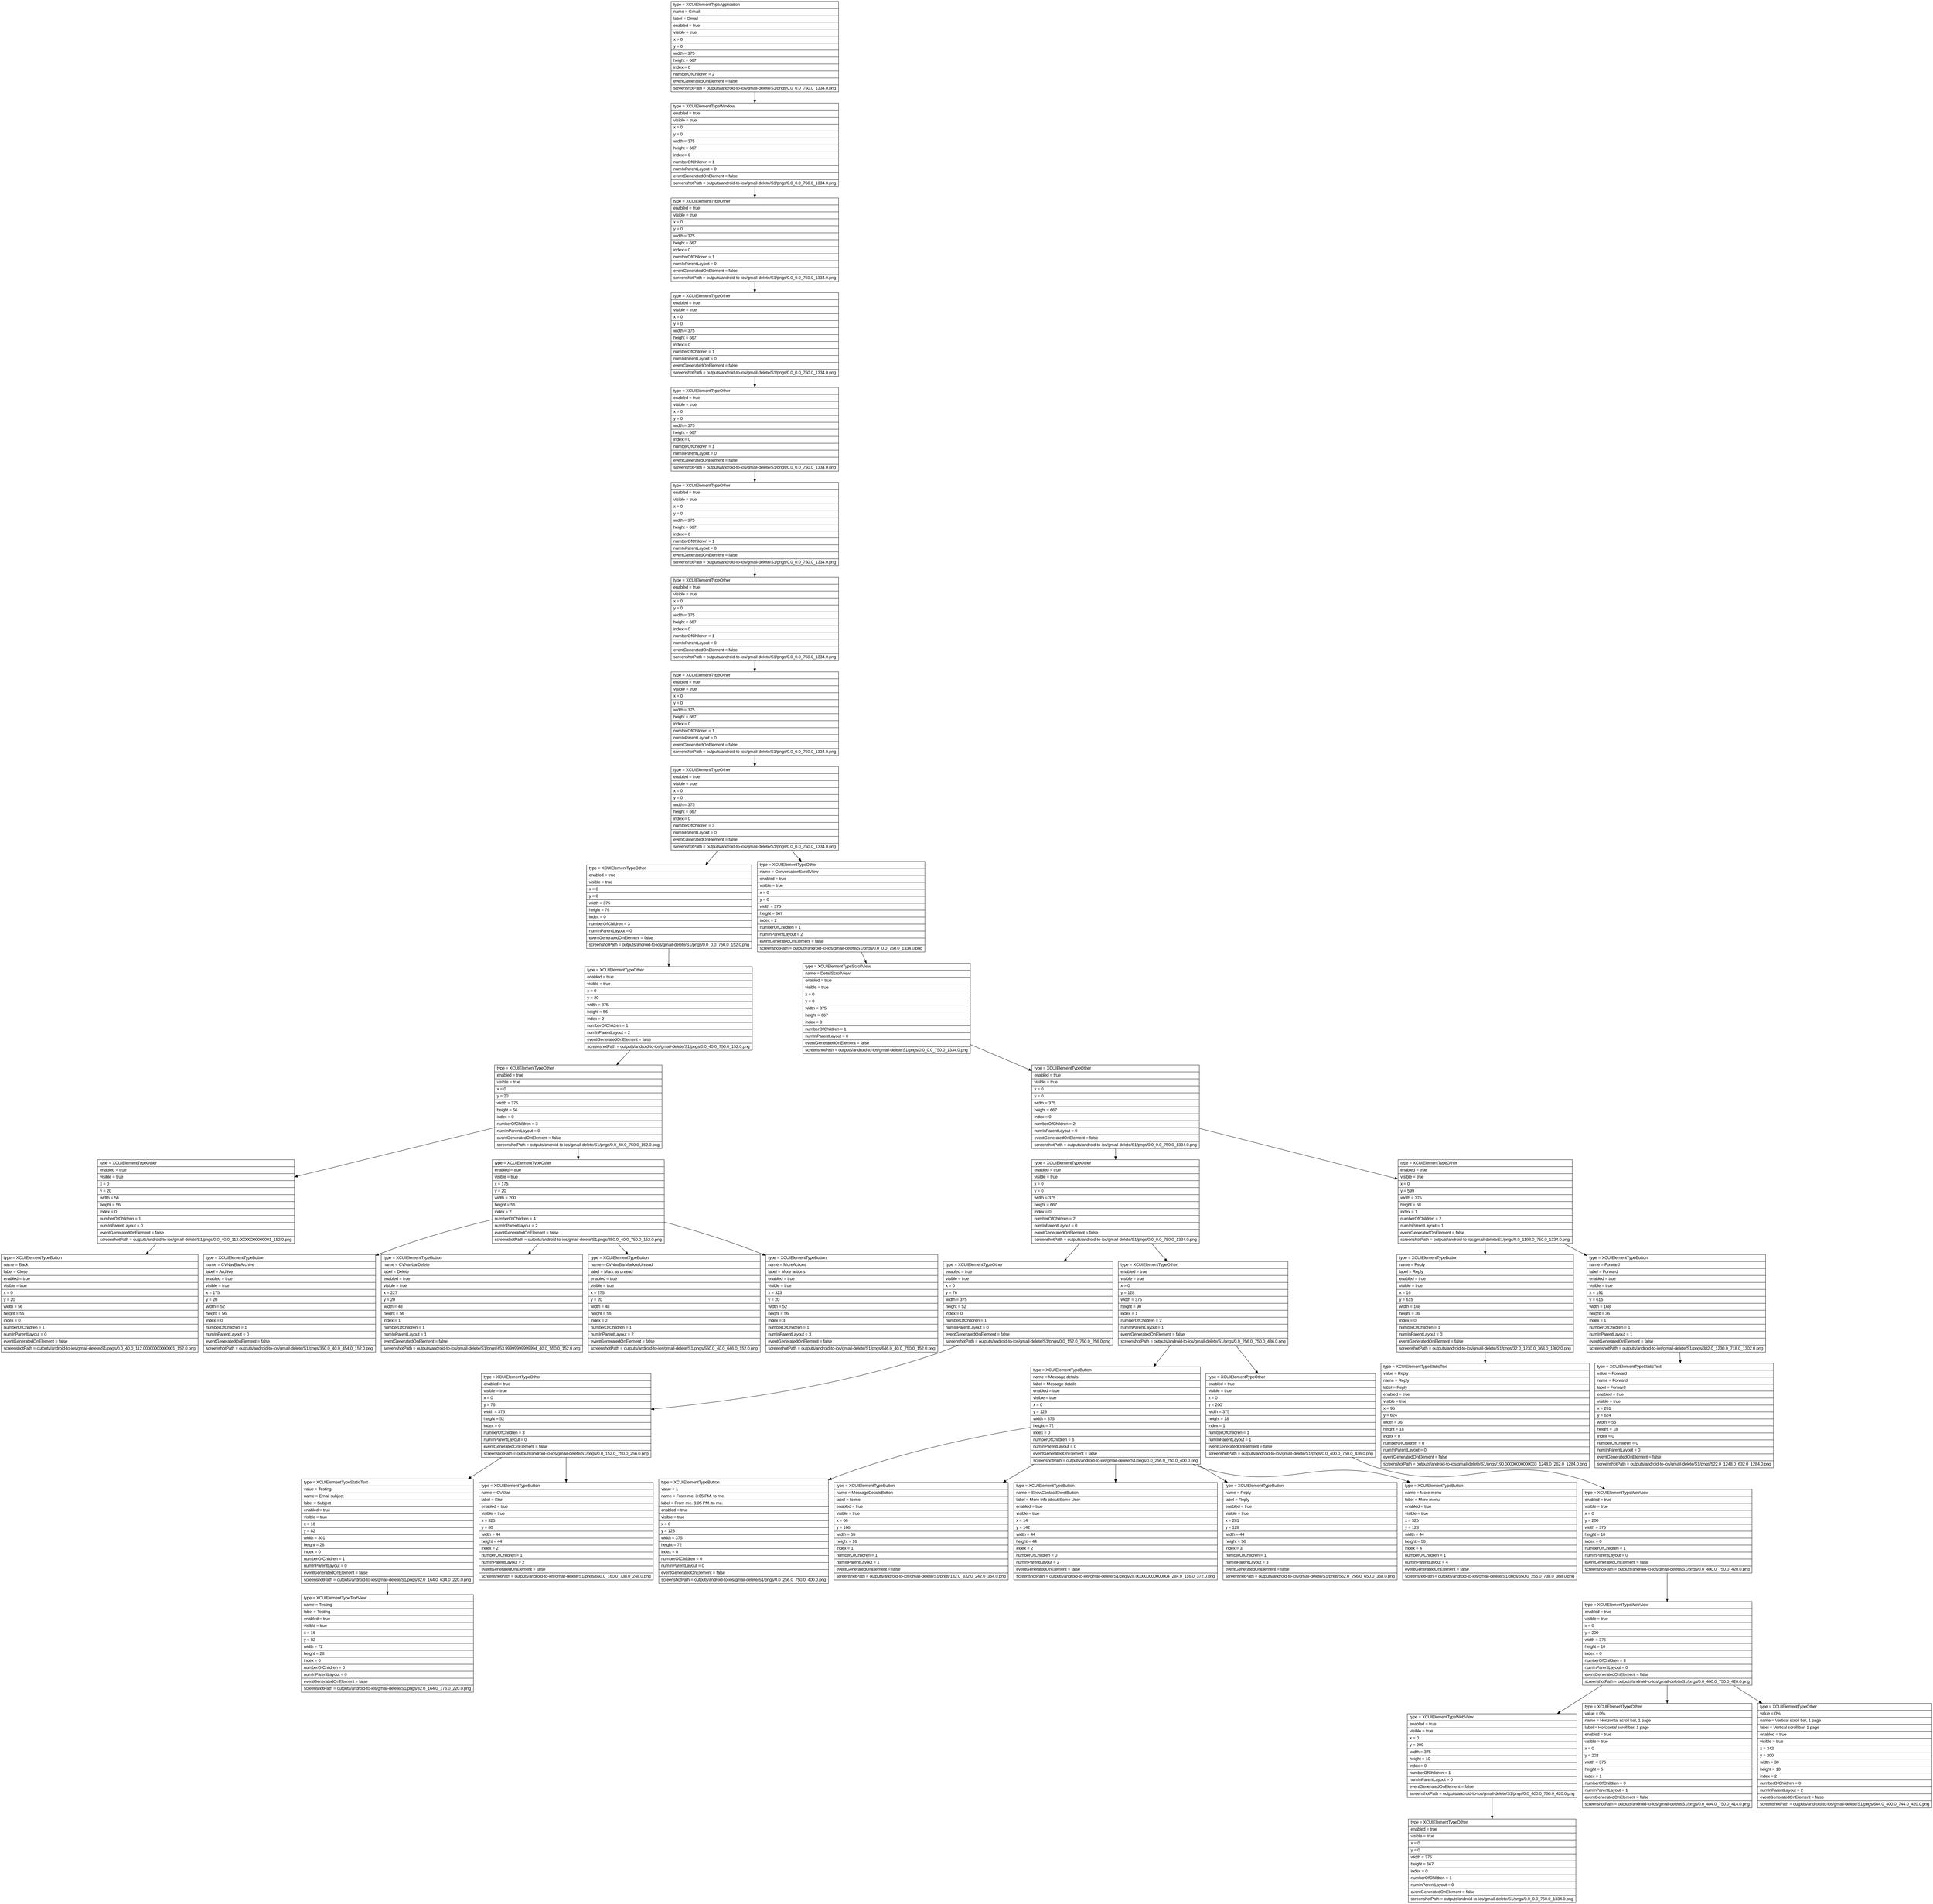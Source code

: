 digraph Layout {

	node [shape=record fontname=Arial];

	0	[label="{type = XCUIElementTypeApplication\l|name = Gmail\l|label = Gmail\l|enabled = true\l|visible = true\l|x = 0\l|y = 0\l|width = 375\l|height = 667\l|index = 0\l|numberOfChildren = 2\l|eventGeneratedOnElement = false \l|screenshotPath = outputs/android-to-ios/gmail-delete/S1/pngs/0.0_0.0_750.0_1334.0.png\l}"]
	1	[label="{type = XCUIElementTypeWindow\l|enabled = true\l|visible = true\l|x = 0\l|y = 0\l|width = 375\l|height = 667\l|index = 0\l|numberOfChildren = 1\l|numInParentLayout = 0\l|eventGeneratedOnElement = false \l|screenshotPath = outputs/android-to-ios/gmail-delete/S1/pngs/0.0_0.0_750.0_1334.0.png\l}"]
	2	[label="{type = XCUIElementTypeOther\l|enabled = true\l|visible = true\l|x = 0\l|y = 0\l|width = 375\l|height = 667\l|index = 0\l|numberOfChildren = 1\l|numInParentLayout = 0\l|eventGeneratedOnElement = false \l|screenshotPath = outputs/android-to-ios/gmail-delete/S1/pngs/0.0_0.0_750.0_1334.0.png\l}"]
	3	[label="{type = XCUIElementTypeOther\l|enabled = true\l|visible = true\l|x = 0\l|y = 0\l|width = 375\l|height = 667\l|index = 0\l|numberOfChildren = 1\l|numInParentLayout = 0\l|eventGeneratedOnElement = false \l|screenshotPath = outputs/android-to-ios/gmail-delete/S1/pngs/0.0_0.0_750.0_1334.0.png\l}"]
	4	[label="{type = XCUIElementTypeOther\l|enabled = true\l|visible = true\l|x = 0\l|y = 0\l|width = 375\l|height = 667\l|index = 0\l|numberOfChildren = 1\l|numInParentLayout = 0\l|eventGeneratedOnElement = false \l|screenshotPath = outputs/android-to-ios/gmail-delete/S1/pngs/0.0_0.0_750.0_1334.0.png\l}"]
	5	[label="{type = XCUIElementTypeOther\l|enabled = true\l|visible = true\l|x = 0\l|y = 0\l|width = 375\l|height = 667\l|index = 0\l|numberOfChildren = 1\l|numInParentLayout = 0\l|eventGeneratedOnElement = false \l|screenshotPath = outputs/android-to-ios/gmail-delete/S1/pngs/0.0_0.0_750.0_1334.0.png\l}"]
	6	[label="{type = XCUIElementTypeOther\l|enabled = true\l|visible = true\l|x = 0\l|y = 0\l|width = 375\l|height = 667\l|index = 0\l|numberOfChildren = 1\l|numInParentLayout = 0\l|eventGeneratedOnElement = false \l|screenshotPath = outputs/android-to-ios/gmail-delete/S1/pngs/0.0_0.0_750.0_1334.0.png\l}"]
	7	[label="{type = XCUIElementTypeOther\l|enabled = true\l|visible = true\l|x = 0\l|y = 0\l|width = 375\l|height = 667\l|index = 0\l|numberOfChildren = 1\l|numInParentLayout = 0\l|eventGeneratedOnElement = false \l|screenshotPath = outputs/android-to-ios/gmail-delete/S1/pngs/0.0_0.0_750.0_1334.0.png\l}"]
	8	[label="{type = XCUIElementTypeOther\l|enabled = true\l|visible = true\l|x = 0\l|y = 0\l|width = 375\l|height = 667\l|index = 0\l|numberOfChildren = 3\l|numInParentLayout = 0\l|eventGeneratedOnElement = false \l|screenshotPath = outputs/android-to-ios/gmail-delete/S1/pngs/0.0_0.0_750.0_1334.0.png\l}"]
	9	[label="{type = XCUIElementTypeOther\l|enabled = true\l|visible = true\l|x = 0\l|y = 0\l|width = 375\l|height = 76\l|index = 0\l|numberOfChildren = 3\l|numInParentLayout = 0\l|eventGeneratedOnElement = false \l|screenshotPath = outputs/android-to-ios/gmail-delete/S1/pngs/0.0_0.0_750.0_152.0.png\l}"]
	10	[label="{type = XCUIElementTypeOther\l|name = ConversationScrollView\l|enabled = true\l|visible = true\l|x = 0\l|y = 0\l|width = 375\l|height = 667\l|index = 2\l|numberOfChildren = 1\l|numInParentLayout = 2\l|eventGeneratedOnElement = false \l|screenshotPath = outputs/android-to-ios/gmail-delete/S1/pngs/0.0_0.0_750.0_1334.0.png\l}"]
	11	[label="{type = XCUIElementTypeOther\l|enabled = true\l|visible = true\l|x = 0\l|y = 20\l|width = 375\l|height = 56\l|index = 2\l|numberOfChildren = 1\l|numInParentLayout = 2\l|eventGeneratedOnElement = false \l|screenshotPath = outputs/android-to-ios/gmail-delete/S1/pngs/0.0_40.0_750.0_152.0.png\l}"]
	12	[label="{type = XCUIElementTypeScrollView\l|name = DetailScrollView\l|enabled = true\l|visible = true\l|x = 0\l|y = 0\l|width = 375\l|height = 667\l|index = 0\l|numberOfChildren = 1\l|numInParentLayout = 0\l|eventGeneratedOnElement = false \l|screenshotPath = outputs/android-to-ios/gmail-delete/S1/pngs/0.0_0.0_750.0_1334.0.png\l}"]
	13	[label="{type = XCUIElementTypeOther\l|enabled = true\l|visible = true\l|x = 0\l|y = 20\l|width = 375\l|height = 56\l|index = 0\l|numberOfChildren = 3\l|numInParentLayout = 0\l|eventGeneratedOnElement = false \l|screenshotPath = outputs/android-to-ios/gmail-delete/S1/pngs/0.0_40.0_750.0_152.0.png\l}"]
	14	[label="{type = XCUIElementTypeOther\l|enabled = true\l|visible = true\l|x = 0\l|y = 0\l|width = 375\l|height = 667\l|index = 0\l|numberOfChildren = 2\l|numInParentLayout = 0\l|eventGeneratedOnElement = false \l|screenshotPath = outputs/android-to-ios/gmail-delete/S1/pngs/0.0_0.0_750.0_1334.0.png\l}"]
	15	[label="{type = XCUIElementTypeOther\l|enabled = true\l|visible = true\l|x = 0\l|y = 20\l|width = 56\l|height = 56\l|index = 0\l|numberOfChildren = 1\l|numInParentLayout = 0\l|eventGeneratedOnElement = false \l|screenshotPath = outputs/android-to-ios/gmail-delete/S1/pngs/0.0_40.0_112.00000000000001_152.0.png\l}"]
	16	[label="{type = XCUIElementTypeOther\l|enabled = true\l|visible = true\l|x = 175\l|y = 20\l|width = 200\l|height = 56\l|index = 2\l|numberOfChildren = 4\l|numInParentLayout = 2\l|eventGeneratedOnElement = false \l|screenshotPath = outputs/android-to-ios/gmail-delete/S1/pngs/350.0_40.0_750.0_152.0.png\l}"]
	17	[label="{type = XCUIElementTypeOther\l|enabled = true\l|visible = true\l|x = 0\l|y = 0\l|width = 375\l|height = 667\l|index = 0\l|numberOfChildren = 2\l|numInParentLayout = 0\l|eventGeneratedOnElement = false \l|screenshotPath = outputs/android-to-ios/gmail-delete/S1/pngs/0.0_0.0_750.0_1334.0.png\l}"]
	18	[label="{type = XCUIElementTypeOther\l|enabled = true\l|visible = true\l|x = 0\l|y = 599\l|width = 375\l|height = 68\l|index = 1\l|numberOfChildren = 2\l|numInParentLayout = 1\l|eventGeneratedOnElement = false \l|screenshotPath = outputs/android-to-ios/gmail-delete/S1/pngs/0.0_1198.0_750.0_1334.0.png\l}"]
	19	[label="{type = XCUIElementTypeButton\l|name = Back\l|label = Close\l|enabled = true\l|visible = true\l|x = 0\l|y = 20\l|width = 56\l|height = 56\l|index = 0\l|numberOfChildren = 1\l|numInParentLayout = 0\l|eventGeneratedOnElement = false \l|screenshotPath = outputs/android-to-ios/gmail-delete/S1/pngs/0.0_40.0_112.00000000000001_152.0.png\l}"]
	20	[label="{type = XCUIElementTypeButton\l|name = CVNavBarArchive\l|label = Archive\l|enabled = true\l|visible = true\l|x = 175\l|y = 20\l|width = 52\l|height = 56\l|index = 0\l|numberOfChildren = 1\l|numInParentLayout = 0\l|eventGeneratedOnElement = false \l|screenshotPath = outputs/android-to-ios/gmail-delete/S1/pngs/350.0_40.0_454.0_152.0.png\l}"]
	21	[label="{type = XCUIElementTypeButton\l|name = CVNavbarDelete\l|label = Delete\l|enabled = true\l|visible = true\l|x = 227\l|y = 20\l|width = 48\l|height = 56\l|index = 1\l|numberOfChildren = 1\l|numInParentLayout = 1\l|eventGeneratedOnElement = false \l|screenshotPath = outputs/android-to-ios/gmail-delete/S1/pngs/453.99999999999994_40.0_550.0_152.0.png\l}"]
	22	[label="{type = XCUIElementTypeButton\l|name = CVNavBarMarkAsUnread\l|label = Mark as unread\l|enabled = true\l|visible = true\l|x = 275\l|y = 20\l|width = 48\l|height = 56\l|index = 2\l|numberOfChildren = 1\l|numInParentLayout = 2\l|eventGeneratedOnElement = false \l|screenshotPath = outputs/android-to-ios/gmail-delete/S1/pngs/550.0_40.0_646.0_152.0.png\l}"]
	23	[label="{type = XCUIElementTypeButton\l|name = MoreActions\l|label = More actions\l|enabled = true\l|visible = true\l|x = 323\l|y = 20\l|width = 52\l|height = 56\l|index = 3\l|numberOfChildren = 1\l|numInParentLayout = 3\l|eventGeneratedOnElement = false \l|screenshotPath = outputs/android-to-ios/gmail-delete/S1/pngs/646.0_40.0_750.0_152.0.png\l}"]
	24	[label="{type = XCUIElementTypeOther\l|enabled = true\l|visible = true\l|x = 0\l|y = 76\l|width = 375\l|height = 52\l|index = 0\l|numberOfChildren = 1\l|numInParentLayout = 0\l|eventGeneratedOnElement = false \l|screenshotPath = outputs/android-to-ios/gmail-delete/S1/pngs/0.0_152.0_750.0_256.0.png\l}"]
	25	[label="{type = XCUIElementTypeOther\l|enabled = true\l|visible = true\l|x = 0\l|y = 128\l|width = 375\l|height = 90\l|index = 1\l|numberOfChildren = 2\l|numInParentLayout = 1\l|eventGeneratedOnElement = false \l|screenshotPath = outputs/android-to-ios/gmail-delete/S1/pngs/0.0_256.0_750.0_436.0.png\l}"]
	26	[label="{type = XCUIElementTypeButton\l|name = Reply\l|label = Reply\l|enabled = true\l|visible = true\l|x = 16\l|y = 615\l|width = 168\l|height = 36\l|index = 0\l|numberOfChildren = 1\l|numInParentLayout = 0\l|eventGeneratedOnElement = false \l|screenshotPath = outputs/android-to-ios/gmail-delete/S1/pngs/32.0_1230.0_368.0_1302.0.png\l}"]
	27	[label="{type = XCUIElementTypeButton\l|name = Forward\l|label = Forward\l|enabled = true\l|visible = true\l|x = 191\l|y = 615\l|width = 168\l|height = 36\l|index = 1\l|numberOfChildren = 1\l|numInParentLayout = 1\l|eventGeneratedOnElement = false \l|screenshotPath = outputs/android-to-ios/gmail-delete/S1/pngs/382.0_1230.0_718.0_1302.0.png\l}"]
	28	[label="{type = XCUIElementTypeOther\l|enabled = true\l|visible = true\l|x = 0\l|y = 76\l|width = 375\l|height = 52\l|index = 0\l|numberOfChildren = 3\l|numInParentLayout = 0\l|eventGeneratedOnElement = false \l|screenshotPath = outputs/android-to-ios/gmail-delete/S1/pngs/0.0_152.0_750.0_256.0.png\l}"]
	29	[label="{type = XCUIElementTypeButton\l|name = Message details\l|label = Message details\l|enabled = true\l|visible = true\l|x = 0\l|y = 128\l|width = 375\l|height = 72\l|index = 0\l|numberOfChildren = 6\l|numInParentLayout = 0\l|eventGeneratedOnElement = false \l|screenshotPath = outputs/android-to-ios/gmail-delete/S1/pngs/0.0_256.0_750.0_400.0.png\l}"]
	30	[label="{type = XCUIElementTypeOther\l|enabled = true\l|visible = true\l|x = 0\l|y = 200\l|width = 375\l|height = 18\l|index = 1\l|numberOfChildren = 1\l|numInParentLayout = 1\l|eventGeneratedOnElement = false \l|screenshotPath = outputs/android-to-ios/gmail-delete/S1/pngs/0.0_400.0_750.0_436.0.png\l}"]
	31	[label="{type = XCUIElementTypeStaticText\l|value = Reply\l|name = Reply\l|label = Reply\l|enabled = true\l|visible = true\l|x = 95\l|y = 624\l|width = 36\l|height = 18\l|index = 0\l|numberOfChildren = 0\l|numInParentLayout = 0\l|eventGeneratedOnElement = false \l|screenshotPath = outputs/android-to-ios/gmail-delete/S1/pngs/190.00000000000003_1248.0_262.0_1284.0.png\l}"]
	32	[label="{type = XCUIElementTypeStaticText\l|value = Forward\l|name = Forward\l|label = Forward\l|enabled = true\l|visible = true\l|x = 261\l|y = 624\l|width = 55\l|height = 18\l|index = 0\l|numberOfChildren = 0\l|numInParentLayout = 0\l|eventGeneratedOnElement = false \l|screenshotPath = outputs/android-to-ios/gmail-delete/S1/pngs/522.0_1248.0_632.0_1284.0.png\l}"]
	33	[label="{type = XCUIElementTypeStaticText\l|value = Testing\l|name = Email subject\l|label = Subject\l|enabled = true\l|visible = true\l|x = 16\l|y = 82\l|width = 301\l|height = 28\l|index = 0\l|numberOfChildren = 1\l|numInParentLayout = 0\l|eventGeneratedOnElement = false \l|screenshotPath = outputs/android-to-ios/gmail-delete/S1/pngs/32.0_164.0_634.0_220.0.png\l}"]
	34	[label="{type = XCUIElementTypeButton\l|name = CVStar\l|label = Star\l|enabled = true\l|visible = true\l|x = 325\l|y = 80\l|width = 44\l|height = 44\l|index = 2\l|numberOfChildren = 1\l|numInParentLayout = 2\l|eventGeneratedOnElement = false \l|screenshotPath = outputs/android-to-ios/gmail-delete/S1/pngs/650.0_160.0_738.0_248.0.png\l}"]
	35	[label="{type = XCUIElementTypeButton\l|value = 1\l|name = From me. 3:05 PM. to me. \l|label = From me. 3:05 PM. to me. \l|enabled = true\l|visible = true\l|x = 0\l|y = 128\l|width = 375\l|height = 72\l|index = 0\l|numberOfChildren = 0\l|numInParentLayout = 0\l|eventGeneratedOnElement = false \l|screenshotPath = outputs/android-to-ios/gmail-delete/S1/pngs/0.0_256.0_750.0_400.0.png\l}"]
	36	[label="{type = XCUIElementTypeButton\l|name = MessageDetailsButton\l|label = to me. \l|enabled = true\l|visible = true\l|x = 66\l|y = 166\l|width = 55\l|height = 16\l|index = 1\l|numberOfChildren = 1\l|numInParentLayout = 1\l|eventGeneratedOnElement = false \l|screenshotPath = outputs/android-to-ios/gmail-delete/S1/pngs/132.0_332.0_242.0_364.0.png\l}"]
	37	[label="{type = XCUIElementTypeButton\l|name = ShowContactSheetButton\l|label = More info about Some User\l|enabled = true\l|visible = true\l|x = 14\l|y = 142\l|width = 44\l|height = 44\l|index = 2\l|numberOfChildren = 0\l|numInParentLayout = 2\l|eventGeneratedOnElement = false \l|screenshotPath = outputs/android-to-ios/gmail-delete/S1/pngs/28.000000000000004_284.0_116.0_372.0.png\l}"]
	38	[label="{type = XCUIElementTypeButton\l|name = Reply\l|label = Reply\l|enabled = true\l|visible = true\l|x = 281\l|y = 128\l|width = 44\l|height = 56\l|index = 3\l|numberOfChildren = 1\l|numInParentLayout = 3\l|eventGeneratedOnElement = false \l|screenshotPath = outputs/android-to-ios/gmail-delete/S1/pngs/562.0_256.0_650.0_368.0.png\l}"]
	39	[label="{type = XCUIElementTypeButton\l|name = More menu\l|label = More menu\l|enabled = true\l|visible = true\l|x = 325\l|y = 128\l|width = 44\l|height = 56\l|index = 4\l|numberOfChildren = 1\l|numInParentLayout = 4\l|eventGeneratedOnElement = false \l|screenshotPath = outputs/android-to-ios/gmail-delete/S1/pngs/650.0_256.0_738.0_368.0.png\l}"]
	40	[label="{type = XCUIElementTypeWebView\l|enabled = true\l|visible = true\l|x = 0\l|y = 200\l|width = 375\l|height = 10\l|index = 0\l|numberOfChildren = 1\l|numInParentLayout = 0\l|eventGeneratedOnElement = false \l|screenshotPath = outputs/android-to-ios/gmail-delete/S1/pngs/0.0_400.0_750.0_420.0.png\l}"]
	41	[label="{type = XCUIElementTypeTextView\l|name = Testing\l|label = Testing\l|enabled = true\l|visible = true\l|x = 16\l|y = 82\l|width = 72\l|height = 28\l|index = 0\l|numberOfChildren = 0\l|numInParentLayout = 0\l|eventGeneratedOnElement = false \l|screenshotPath = outputs/android-to-ios/gmail-delete/S1/pngs/32.0_164.0_176.0_220.0.png\l}"]
	42	[label="{type = XCUIElementTypeWebView\l|enabled = true\l|visible = true\l|x = 0\l|y = 200\l|width = 375\l|height = 10\l|index = 0\l|numberOfChildren = 3\l|numInParentLayout = 0\l|eventGeneratedOnElement = false \l|screenshotPath = outputs/android-to-ios/gmail-delete/S1/pngs/0.0_400.0_750.0_420.0.png\l}"]
	43	[label="{type = XCUIElementTypeWebView\l|enabled = true\l|visible = true\l|x = 0\l|y = 200\l|width = 375\l|height = 10\l|index = 0\l|numberOfChildren = 1\l|numInParentLayout = 0\l|eventGeneratedOnElement = false \l|screenshotPath = outputs/android-to-ios/gmail-delete/S1/pngs/0.0_400.0_750.0_420.0.png\l}"]
	44	[label="{type = XCUIElementTypeOther\l|value = 0%\l|name = Horizontal scroll bar, 1 page\l|label = Horizontal scroll bar, 1 page\l|enabled = true\l|visible = true\l|x = 0\l|y = 202\l|width = 375\l|height = 5\l|index = 1\l|numberOfChildren = 0\l|numInParentLayout = 1\l|eventGeneratedOnElement = false \l|screenshotPath = outputs/android-to-ios/gmail-delete/S1/pngs/0.0_404.0_750.0_414.0.png\l}"]
	45	[label="{type = XCUIElementTypeOther\l|value = 0%\l|name = Vertical scroll bar, 1 page\l|label = Vertical scroll bar, 1 page\l|enabled = true\l|visible = true\l|x = 342\l|y = 200\l|width = 30\l|height = 10\l|index = 2\l|numberOfChildren = 0\l|numInParentLayout = 2\l|eventGeneratedOnElement = false \l|screenshotPath = outputs/android-to-ios/gmail-delete/S1/pngs/684.0_400.0_744.0_420.0.png\l}"]
	46	[label="{type = XCUIElementTypeOther\l|enabled = true\l|visible = true\l|x = 0\l|y = 0\l|width = 375\l|height = 667\l|index = 0\l|numberOfChildren = 1\l|numInParentLayout = 0\l|eventGeneratedOnElement = false \l|screenshotPath = outputs/android-to-ios/gmail-delete/S1/pngs/0.0_0.0_750.0_1334.0.png\l}"]


	0 -> 1
	1 -> 2
	2 -> 3
	3 -> 4
	4 -> 5
	5 -> 6
	6 -> 7
	7 -> 8
	8 -> 9
	8 -> 10
	9 -> 11
	10 -> 12
	11 -> 13
	12 -> 14
	13 -> 15
	13 -> 16
	14 -> 17
	14 -> 18
	15 -> 19
	16 -> 20
	16 -> 21
	16 -> 22
	16 -> 23
	17 -> 24
	17 -> 25
	18 -> 26
	18 -> 27
	24 -> 28
	25 -> 29
	25 -> 30
	26 -> 31
	27 -> 32
	28 -> 33
	28 -> 34
	29 -> 35
	29 -> 36
	29 -> 37
	29 -> 38
	29 -> 39
	30 -> 40
	33 -> 41
	40 -> 42
	42 -> 43
	42 -> 44
	42 -> 45
	43 -> 46


}